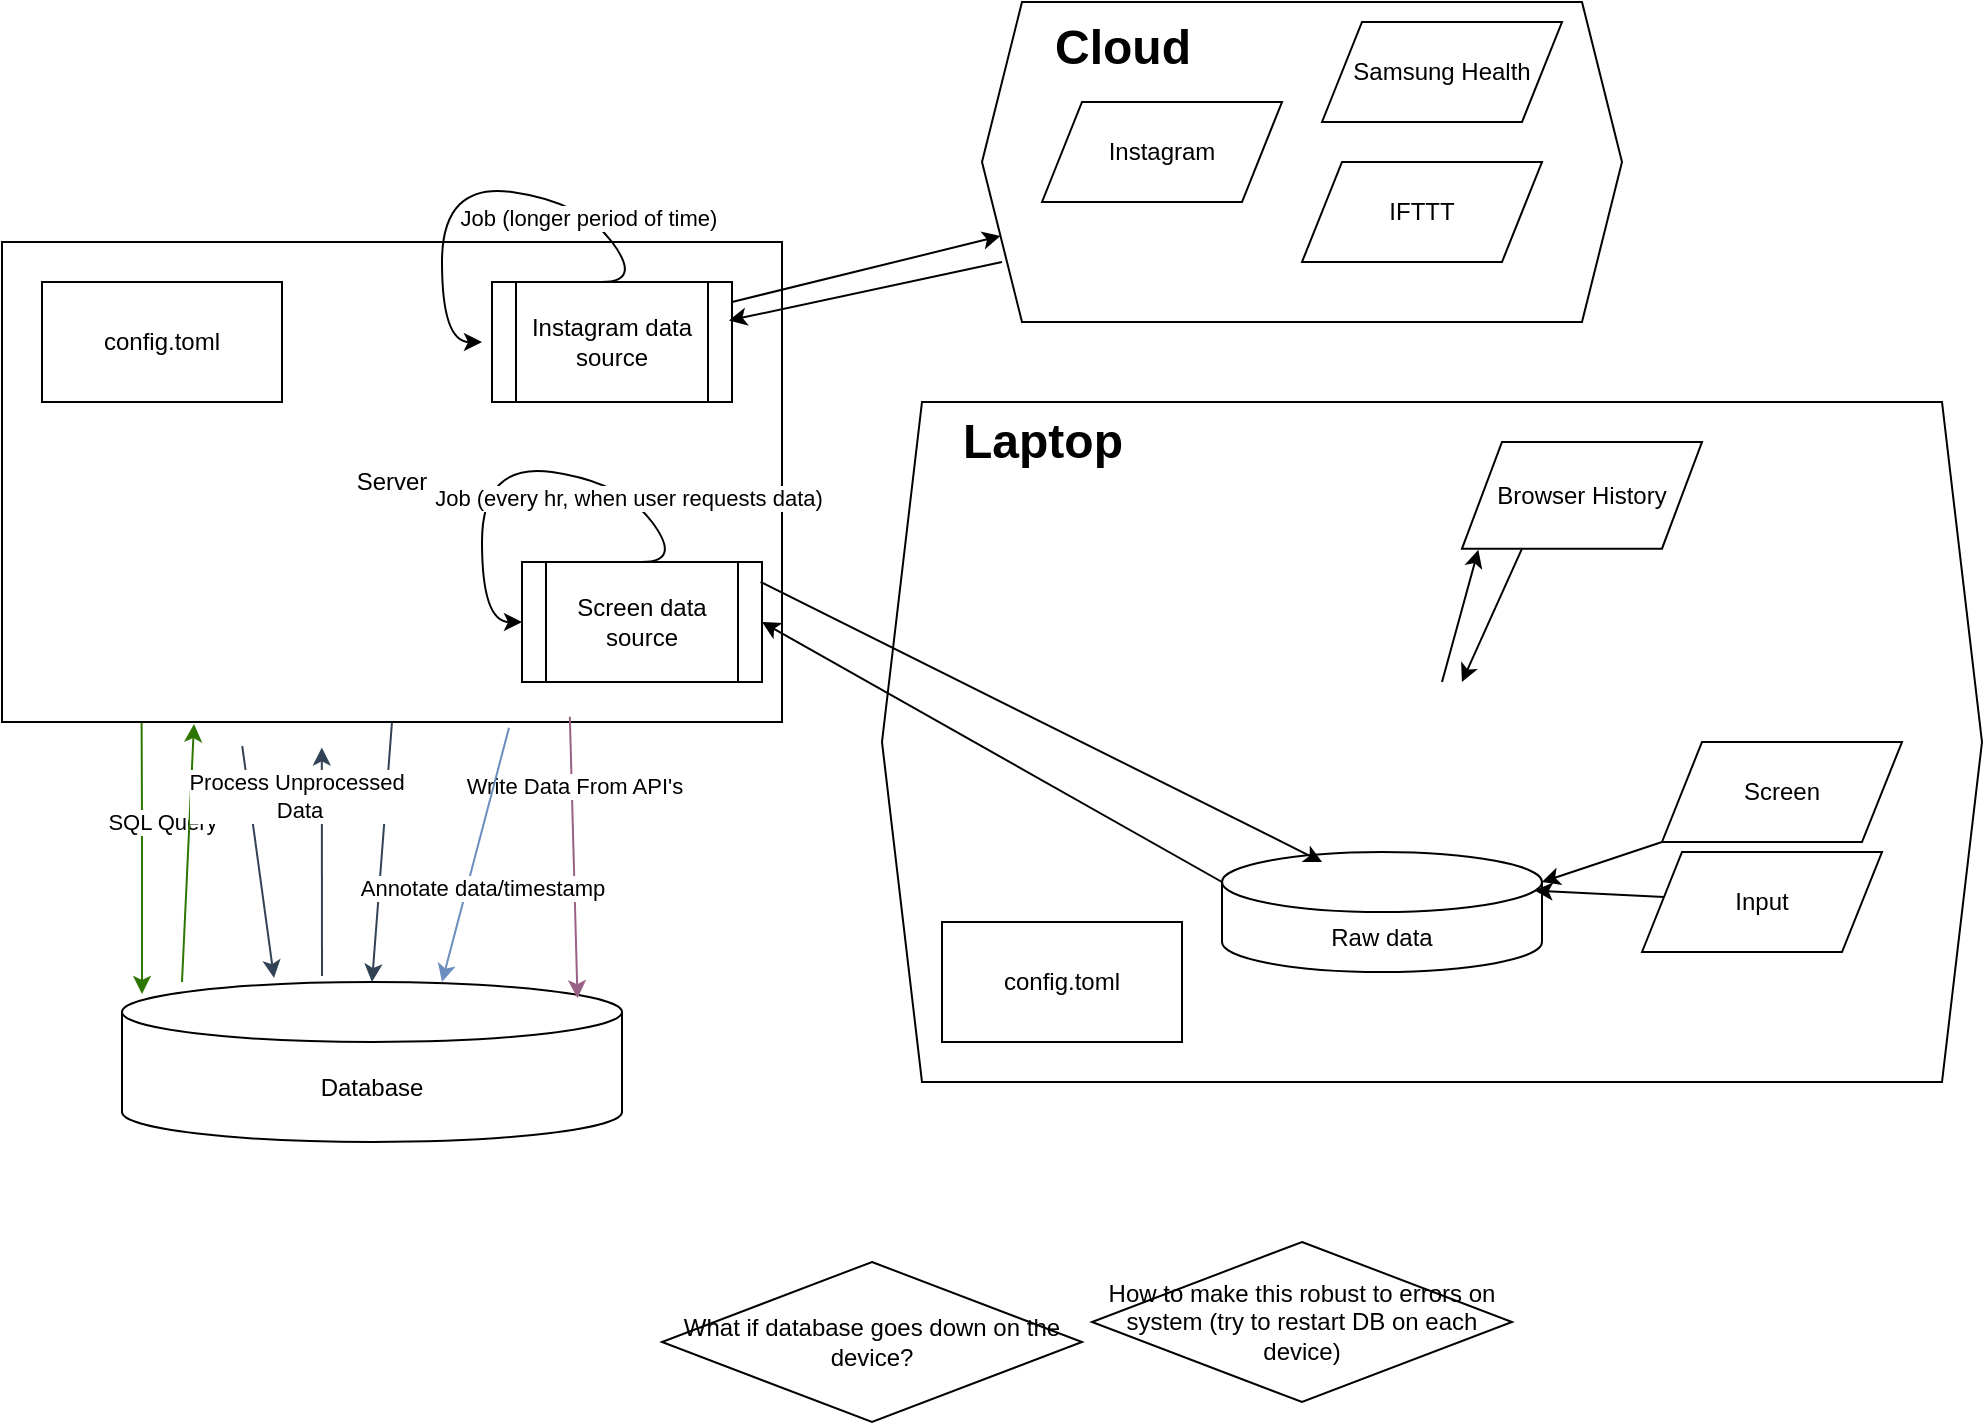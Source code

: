 <mxfile version="26.2.14">
  <diagram name="Page-1" id="FO4wU6uAOWpxlEI_7BUU">
    <mxGraphModel dx="1121" dy="832" grid="1" gridSize="10" guides="1" tooltips="1" connect="1" arrows="1" fold="1" page="1" pageScale="1" pageWidth="850" pageHeight="1100" math="0" shadow="0">
      <root>
        <mxCell id="0" />
        <mxCell id="1" parent="0" />
        <mxCell id="l8wk_pgIOx0_skZfnd5F-7" value="" style="endArrow=classic;html=1;rounded=0;entryX=0.5;entryY=0;entryDx=0;entryDy=0;entryPerimeter=0;exitX=0.5;exitY=1;exitDx=0;exitDy=0;fillColor=#647687;strokeColor=#314354;" parent="1" source="elYpCwUr6IDclWBqz2dl-32" target="elYpCwUr6IDclWBqz2dl-1" edge="1">
          <mxGeometry width="50" height="50" relative="1" as="geometry">
            <mxPoint x="500" y="410" as="sourcePoint" />
            <mxPoint x="550" y="360" as="targetPoint" />
          </mxGeometry>
        </mxCell>
        <mxCell id="l8wk_pgIOx0_skZfnd5F-5" value="" style="endArrow=classic;html=1;rounded=0;entryX=0.41;entryY=1.053;entryDx=0;entryDy=0;exitX=0.4;exitY=-0.037;exitDx=0;exitDy=0;exitPerimeter=0;fillColor=#647687;strokeColor=#314354;entryPerimeter=0;" parent="1" source="elYpCwUr6IDclWBqz2dl-1" target="elYpCwUr6IDclWBqz2dl-32" edge="1">
          <mxGeometry width="50" height="50" relative="1" as="geometry">
            <mxPoint x="221" y="457.5" as="sourcePoint" />
            <mxPoint x="220" y="582.5" as="targetPoint" />
          </mxGeometry>
        </mxCell>
        <mxCell id="elYpCwUr6IDclWBqz2dl-1" value="Database" style="shape=cylinder3;whiteSpace=wrap;html=1;boundedLbl=1;backgroundOutline=1;size=15;" parent="1" vertex="1">
          <mxGeometry x="120" y="580" width="250" height="80" as="geometry" />
        </mxCell>
        <mxCell id="elYpCwUr6IDclWBqz2dl-32" value="Server" style="rounded=0;whiteSpace=wrap;html=1;" parent="1" vertex="1">
          <mxGeometry x="60" y="210" width="390" height="240" as="geometry" />
        </mxCell>
        <mxCell id="elYpCwUr6IDclWBqz2dl-40" value="" style="endArrow=classic;html=1;rounded=0;entryX=0.04;entryY=0.075;entryDx=0;entryDy=0;entryPerimeter=0;exitX=0.179;exitY=1.002;exitDx=0;exitDy=0;fillColor=#60a917;strokeColor=#2D7600;exitPerimeter=0;" parent="1" source="elYpCwUr6IDclWBqz2dl-32" target="elYpCwUr6IDclWBqz2dl-1" edge="1">
          <mxGeometry width="50" height="50" relative="1" as="geometry">
            <mxPoint x="179.5" y="450" as="sourcePoint" />
            <mxPoint x="170" y="583.04" as="targetPoint" />
            <Array as="points">
              <mxPoint x="130" y="500" />
            </Array>
          </mxGeometry>
        </mxCell>
        <mxCell id="elYpCwUr6IDclWBqz2dl-47" value="SQL Query" style="edgeLabel;html=1;align=center;verticalAlign=middle;resizable=0;points=[];" parent="elYpCwUr6IDclWBqz2dl-40" vertex="1" connectable="0">
          <mxGeometry x="-0.41" y="1" relative="1" as="geometry">
            <mxPoint x="9" y="9" as="offset" />
          </mxGeometry>
        </mxCell>
        <mxCell id="elYpCwUr6IDclWBqz2dl-45" value="" style="endArrow=classic;html=1;rounded=0;entryX=0.344;entryY=1.017;entryDx=0;entryDy=0;exitX=0.32;exitY=0;exitDx=0;exitDy=0;exitPerimeter=0;fillColor=#60a917;strokeColor=#2D7600;entryPerimeter=0;" parent="1" edge="1">
          <mxGeometry width="50" height="50" relative="1" as="geometry">
            <mxPoint x="150" y="580" as="sourcePoint" />
            <mxPoint x="156" y="451.02" as="targetPoint" />
          </mxGeometry>
        </mxCell>
        <mxCell id="l8wk_pgIOx0_skZfnd5F-3" value="" style="endArrow=classic;html=1;rounded=0;entryX=0.304;entryY=-0.025;entryDx=0;entryDy=0;entryPerimeter=0;exitX=0.308;exitY=1.05;exitDx=0;exitDy=0;exitPerimeter=0;fillColor=#647687;strokeColor=#314354;" parent="1" source="elYpCwUr6IDclWBqz2dl-32" target="elYpCwUr6IDclWBqz2dl-1" edge="1">
          <mxGeometry width="50" height="50" relative="1" as="geometry">
            <mxPoint x="500" y="410" as="sourcePoint" />
            <mxPoint x="550" y="360" as="targetPoint" />
          </mxGeometry>
        </mxCell>
        <mxCell id="l8wk_pgIOx0_skZfnd5F-4" value="&lt;div&gt;Process Unprocessed&lt;/div&gt;&lt;div&gt;&amp;nbsp;Data&lt;/div&gt;" style="edgeLabel;html=1;align=center;verticalAlign=middle;resizable=0;points=[];" parent="l8wk_pgIOx0_skZfnd5F-3" vertex="1" connectable="0">
          <mxGeometry x="-0.504" y="-2" relative="1" as="geometry">
            <mxPoint x="25" y="-4" as="offset" />
          </mxGeometry>
        </mxCell>
        <mxCell id="l8wk_pgIOx0_skZfnd5F-57" value="" style="endArrow=classic;html=1;rounded=0;exitX=0.728;exitY=0.989;exitDx=0;exitDy=0;exitPerimeter=0;entryX=0.911;entryY=0.101;entryDx=0;entryDy=0;entryPerimeter=0;fillColor=#e6d0de;strokeColor=#996185;gradientColor=#d5739d;" parent="1" source="elYpCwUr6IDclWBqz2dl-32" target="elYpCwUr6IDclWBqz2dl-1" edge="1">
          <mxGeometry width="50" height="50" relative="1" as="geometry">
            <mxPoint x="450" y="400" as="sourcePoint" />
            <mxPoint x="500" y="350" as="targetPoint" />
          </mxGeometry>
        </mxCell>
        <mxCell id="l8wk_pgIOx0_skZfnd5F-58" value="&lt;div&gt;Write Data From API&#39;s&lt;/div&gt;" style="edgeLabel;html=1;align=center;verticalAlign=middle;resizable=0;points=[];" parent="l8wk_pgIOx0_skZfnd5F-57" vertex="1" connectable="0">
          <mxGeometry x="-0.518" y="1" relative="1" as="geometry">
            <mxPoint as="offset" />
          </mxGeometry>
        </mxCell>
        <mxCell id="l8wk_pgIOx0_skZfnd5F-60" value="" style="group" parent="1" vertex="1" connectable="0">
          <mxGeometry x="550" y="90" width="320" height="160" as="geometry" />
        </mxCell>
        <mxCell id="l8wk_pgIOx0_skZfnd5F-49" value="" style="shape=hexagon;perimeter=hexagonPerimeter2;whiteSpace=wrap;html=1;fixedSize=1;" parent="l8wk_pgIOx0_skZfnd5F-60" vertex="1">
          <mxGeometry width="320" height="160" as="geometry" />
        </mxCell>
        <mxCell id="l8wk_pgIOx0_skZfnd5F-50" value="Cloud" style="text;strokeColor=none;fillColor=none;html=1;fontSize=24;fontStyle=1;verticalAlign=middle;align=center;" parent="l8wk_pgIOx0_skZfnd5F-60" vertex="1">
          <mxGeometry x="20" y="9.997" width="100" height="26.667" as="geometry" />
        </mxCell>
        <mxCell id="l8wk_pgIOx0_skZfnd5F-53" value="Instagram" style="shape=parallelogram;perimeter=parallelogramPerimeter;whiteSpace=wrap;html=1;fixedSize=1;fillColor=none;strokeColor=light-dark(#000000,#66CC00);" parent="l8wk_pgIOx0_skZfnd5F-60" vertex="1">
          <mxGeometry x="30" y="50.0" width="120" height="50" as="geometry" />
        </mxCell>
        <mxCell id="l8wk_pgIOx0_skZfnd5F-55" value="Samsung Health" style="shape=parallelogram;perimeter=parallelogramPerimeter;whiteSpace=wrap;html=1;fixedSize=1;fillColor=none;strokeColor=light-dark(#000000,#66CC00);" parent="l8wk_pgIOx0_skZfnd5F-60" vertex="1">
          <mxGeometry x="170" y="10.0" width="120" height="50" as="geometry" />
        </mxCell>
        <mxCell id="l8wk_pgIOx0_skZfnd5F-56" value="IFTTT" style="shape=parallelogram;perimeter=parallelogramPerimeter;whiteSpace=wrap;html=1;fixedSize=1;fillColor=none;strokeColor=light-dark(#000000,#66CC00);" parent="l8wk_pgIOx0_skZfnd5F-60" vertex="1">
          <mxGeometry x="160" y="80.0" width="120" height="50" as="geometry" />
        </mxCell>
        <mxCell id="l8wk_pgIOx0_skZfnd5F-65" value="" style="endArrow=classic;html=1;rounded=0;entryX=0.467;entryY=0.019;entryDx=0;entryDy=0;entryPerimeter=0;fillColor=#dae8fc;strokeColor=#6c8ebf;gradientColor=#7ea6e0;exitX=0.65;exitY=1.012;exitDx=0;exitDy=0;exitPerimeter=0;" parent="1" source="elYpCwUr6IDclWBqz2dl-32" edge="1">
          <mxGeometry width="50" height="50" relative="1" as="geometry">
            <mxPoint x="310" y="460" as="sourcePoint" />
            <mxPoint x="280" y="580" as="targetPoint" />
          </mxGeometry>
        </mxCell>
        <mxCell id="l8wk_pgIOx0_skZfnd5F-66" value="Annotate data/timestamp" style="edgeLabel;html=1;align=center;verticalAlign=middle;resizable=0;points=[];" parent="l8wk_pgIOx0_skZfnd5F-65" vertex="1" connectable="0">
          <mxGeometry x="-0.288" y="-2" relative="1" as="geometry">
            <mxPoint y="35" as="offset" />
          </mxGeometry>
        </mxCell>
        <mxCell id="V2wH8eBnc_8K7_rHvsV1-10" value="Screen data source" style="shape=process;whiteSpace=wrap;html=1;backgroundOutline=1;" parent="1" vertex="1">
          <mxGeometry x="320" y="370" width="120" height="60" as="geometry" />
        </mxCell>
        <mxCell id="V2wH8eBnc_8K7_rHvsV1-12" value="" style="curved=1;endArrow=classic;html=1;rounded=0;exitX=0.5;exitY=0;exitDx=0;exitDy=0;entryX=0;entryY=0.5;entryDx=0;entryDy=0;" parent="1" source="V2wH8eBnc_8K7_rHvsV1-10" target="V2wH8eBnc_8K7_rHvsV1-10" edge="1">
          <mxGeometry width="50" height="50" relative="1" as="geometry">
            <mxPoint x="500" y="400" as="sourcePoint" />
            <mxPoint x="550" y="350" as="targetPoint" />
            <Array as="points">
              <mxPoint x="400" y="370" />
              <mxPoint x="370" y="330" />
              <mxPoint x="300" y="320" />
              <mxPoint x="300" y="400" />
            </Array>
          </mxGeometry>
        </mxCell>
        <mxCell id="V2wH8eBnc_8K7_rHvsV1-13" value="Job (every hr, when user requests data)" style="edgeLabel;html=1;align=center;verticalAlign=middle;resizable=0;points=[];" parent="V2wH8eBnc_8K7_rHvsV1-12" vertex="1" connectable="0">
          <mxGeometry x="-0.486" y="3" relative="1" as="geometry">
            <mxPoint as="offset" />
          </mxGeometry>
        </mxCell>
        <mxCell id="V2wH8eBnc_8K7_rHvsV1-14" value="What if database goes down on the device?" style="rhombus;whiteSpace=wrap;html=1;" parent="1" vertex="1">
          <mxGeometry x="390" y="720" width="210" height="80" as="geometry" />
        </mxCell>
        <mxCell id="V2wH8eBnc_8K7_rHvsV1-15" value="How to make this robust to errors on system (try to restart DB on each device)" style="rhombus;whiteSpace=wrap;html=1;" parent="1" vertex="1">
          <mxGeometry x="605" y="710" width="210" height="80" as="geometry" />
        </mxCell>
        <mxCell id="V2wH8eBnc_8K7_rHvsV1-17" value="Instagram data source" style="shape=process;whiteSpace=wrap;html=1;backgroundOutline=1;" parent="1" vertex="1">
          <mxGeometry x="305" y="230" width="120" height="60" as="geometry" />
        </mxCell>
        <mxCell id="V2wH8eBnc_8K7_rHvsV1-18" value="" style="curved=1;endArrow=classic;html=1;rounded=0;exitX=0.5;exitY=0;exitDx=0;exitDy=0;entryX=0;entryY=0.5;entryDx=0;entryDy=0;" parent="1" edge="1">
          <mxGeometry width="50" height="50" relative="1" as="geometry">
            <mxPoint x="360" y="230" as="sourcePoint" />
            <mxPoint x="300" y="260" as="targetPoint" />
            <Array as="points">
              <mxPoint x="380" y="230" />
              <mxPoint x="350" y="190" />
              <mxPoint x="280" y="180" />
              <mxPoint x="280" y="260" />
            </Array>
          </mxGeometry>
        </mxCell>
        <mxCell id="V2wH8eBnc_8K7_rHvsV1-19" value="Job (longer period of time)" style="edgeLabel;html=1;align=center;verticalAlign=middle;resizable=0;points=[];" parent="V2wH8eBnc_8K7_rHvsV1-18" vertex="1" connectable="0">
          <mxGeometry x="-0.486" y="3" relative="1" as="geometry">
            <mxPoint as="offset" />
          </mxGeometry>
        </mxCell>
        <mxCell id="V2wH8eBnc_8K7_rHvsV1-20" value="" style="endArrow=classic;html=1;rounded=0;exitX=0.994;exitY=0.693;exitDx=0;exitDy=0;exitPerimeter=0;" parent="1" target="l8wk_pgIOx0_skZfnd5F-49" edge="1">
          <mxGeometry width="50" height="50" relative="1" as="geometry">
            <mxPoint x="425.0" y="240.0" as="sourcePoint" />
            <mxPoint x="735.72" y="361" as="targetPoint" />
          </mxGeometry>
        </mxCell>
        <mxCell id="V2wH8eBnc_8K7_rHvsV1-21" value="" style="endArrow=classic;html=1;rounded=0;entryX=0.987;entryY=0.321;entryDx=0;entryDy=0;entryPerimeter=0;" parent="1" target="V2wH8eBnc_8K7_rHvsV1-17" edge="1">
          <mxGeometry width="50" height="50" relative="1" as="geometry">
            <mxPoint x="560" y="220" as="sourcePoint" />
            <mxPoint x="569" y="217" as="targetPoint" />
          </mxGeometry>
        </mxCell>
        <mxCell id="V2wH8eBnc_8K7_rHvsV1-22" value="" style="group" parent="1" vertex="1" connectable="0">
          <mxGeometry x="500" y="290" width="550" height="340" as="geometry" />
        </mxCell>
        <mxCell id="elYpCwUr6IDclWBqz2dl-4" value="" style="shape=hexagon;perimeter=hexagonPerimeter2;whiteSpace=wrap;html=1;fixedSize=1;" parent="V2wH8eBnc_8K7_rHvsV1-22" vertex="1">
          <mxGeometry width="550" height="340" as="geometry" />
        </mxCell>
        <mxCell id="elYpCwUr6IDclWBqz2dl-8" value="&lt;h4&gt;Laptop&lt;br&gt;&lt;/h4&gt;" style="text;strokeColor=none;fillColor=none;html=1;fontSize=24;fontStyle=1;verticalAlign=middle;align=center;" parent="V2wH8eBnc_8K7_rHvsV1-22" vertex="1">
          <mxGeometry x="30" y="6.667" width="100" height="26.667" as="geometry" />
        </mxCell>
        <mxCell id="elYpCwUr6IDclWBqz2dl-9" value="Input" style="shape=parallelogram;perimeter=parallelogramPerimeter;whiteSpace=wrap;html=1;fixedSize=1;strokeColor=light-dark(#000000,#66CC00);" parent="V2wH8eBnc_8K7_rHvsV1-22" vertex="1">
          <mxGeometry x="380" y="225" width="120" height="50" as="geometry" />
        </mxCell>
        <mxCell id="elYpCwUr6IDclWBqz2dl-2" value="Screen" style="shape=parallelogram;perimeter=parallelogramPerimeter;whiteSpace=wrap;html=1;fixedSize=1;fillColor=none;strokeColor=light-dark(#000000,#66CC00);" parent="V2wH8eBnc_8K7_rHvsV1-22" vertex="1">
          <mxGeometry x="390" y="170" width="120" height="50" as="geometry" />
        </mxCell>
        <mxCell id="V2wH8eBnc_8K7_rHvsV1-2" value="Raw data" style="shape=cylinder3;whiteSpace=wrap;html=1;boundedLbl=1;backgroundOutline=1;size=15;" parent="V2wH8eBnc_8K7_rHvsV1-22" vertex="1">
          <mxGeometry x="170" y="225" width="160" height="60" as="geometry" />
        </mxCell>
        <mxCell id="V2wH8eBnc_8K7_rHvsV1-4" value="" style="endArrow=classic;html=1;rounded=0;entryX=1;entryY=0;entryDx=0;entryDy=15;entryPerimeter=0;exitX=0;exitY=1;exitDx=0;exitDy=0;" parent="V2wH8eBnc_8K7_rHvsV1-22" source="elYpCwUr6IDclWBqz2dl-2" target="V2wH8eBnc_8K7_rHvsV1-2" edge="1">
          <mxGeometry width="50" height="50" relative="1" as="geometry">
            <mxPoint x="394" y="105" as="sourcePoint" />
            <mxPoint x="300" y="255" as="targetPoint" />
          </mxGeometry>
        </mxCell>
        <mxCell id="V2wH8eBnc_8K7_rHvsV1-5" value="" style="endArrow=classic;html=1;rounded=0;entryX=0.977;entryY=0.321;entryDx=0;entryDy=0;entryPerimeter=0;" parent="V2wH8eBnc_8K7_rHvsV1-22" source="elYpCwUr6IDclWBqz2dl-9" target="V2wH8eBnc_8K7_rHvsV1-2" edge="1">
          <mxGeometry width="50" height="50" relative="1" as="geometry">
            <mxPoint x="390" y="200" as="sourcePoint" />
            <mxPoint x="300" y="255" as="targetPoint" />
          </mxGeometry>
        </mxCell>
        <mxCell id="V2wH8eBnc_8K7_rHvsV1-23" value="Browser History" style="shape=parallelogram;perimeter=parallelogramPerimeter;whiteSpace=wrap;html=1;fixedSize=1;strokeColor=light-dark(#000000,#66CC00);" parent="V2wH8eBnc_8K7_rHvsV1-22" vertex="1">
          <mxGeometry x="290" y="20" width="120" height="53.33" as="geometry" />
        </mxCell>
        <mxCell id="V2wH8eBnc_8K7_rHvsV1-24" value="" style="endArrow=classic;html=1;rounded=0;entryX=0.833;entryY=0;entryDx=0;entryDy=0;entryPerimeter=0;exitX=0.25;exitY=1;exitDx=0;exitDy=0;" parent="V2wH8eBnc_8K7_rHvsV1-22" source="V2wH8eBnc_8K7_rHvsV1-23" edge="1">
          <mxGeometry width="50" height="50" relative="1" as="geometry">
            <mxPoint x="130" y="70" as="sourcePoint" />
            <mxPoint x="289.96" y="140" as="targetPoint" />
          </mxGeometry>
        </mxCell>
        <mxCell id="V2wH8eBnc_8K7_rHvsV1-25" value="" style="endArrow=classic;html=1;rounded=0;entryX=0.068;entryY=1.01;entryDx=0;entryDy=0;entryPerimeter=0;exitX=0.75;exitY=0;exitDx=0;exitDy=0;" parent="V2wH8eBnc_8K7_rHvsV1-22" target="V2wH8eBnc_8K7_rHvsV1-23" edge="1">
          <mxGeometry width="50" height="50" relative="1" as="geometry">
            <mxPoint x="280" y="140" as="sourcePoint" />
            <mxPoint x="300" y="150" as="targetPoint" />
          </mxGeometry>
        </mxCell>
        <mxCell id="tXobWxjcqB6qyV5-d99v-3" value="config.toml" style="rounded=0;whiteSpace=wrap;html=1;" parent="V2wH8eBnc_8K7_rHvsV1-22" vertex="1">
          <mxGeometry x="30" y="260" width="120" height="60" as="geometry" />
        </mxCell>
        <mxCell id="V2wH8eBnc_8K7_rHvsV1-11" value="" style="endArrow=classic;html=1;rounded=0;entryX=0.313;entryY=0.083;entryDx=0;entryDy=0;exitX=0.994;exitY=0.693;exitDx=0;exitDy=0;exitPerimeter=0;entryPerimeter=0;" parent="1" target="V2wH8eBnc_8K7_rHvsV1-2" edge="1">
          <mxGeometry width="50" height="50" relative="1" as="geometry">
            <mxPoint x="439.28" y="380.0" as="sourcePoint" />
            <mxPoint x="690" y="441.25" as="targetPoint" />
          </mxGeometry>
        </mxCell>
        <mxCell id="V2wH8eBnc_8K7_rHvsV1-16" value="" style="endArrow=classic;html=1;rounded=0;entryX=1;entryY=0.5;entryDx=0;entryDy=0;exitX=0;exitY=0;exitDx=0;exitDy=15;exitPerimeter=0;" parent="1" source="V2wH8eBnc_8K7_rHvsV1-2" target="V2wH8eBnc_8K7_rHvsV1-10" edge="1">
          <mxGeometry width="50" height="50" relative="1" as="geometry">
            <mxPoint x="690" y="452.5" as="sourcePoint" />
            <mxPoint x="760" y="511" as="targetPoint" />
          </mxGeometry>
        </mxCell>
        <mxCell id="tXobWxjcqB6qyV5-d99v-2" value="config.toml" style="rounded=0;whiteSpace=wrap;html=1;" parent="1" vertex="1">
          <mxGeometry x="80" y="230" width="120" height="60" as="geometry" />
        </mxCell>
      </root>
    </mxGraphModel>
  </diagram>
</mxfile>
